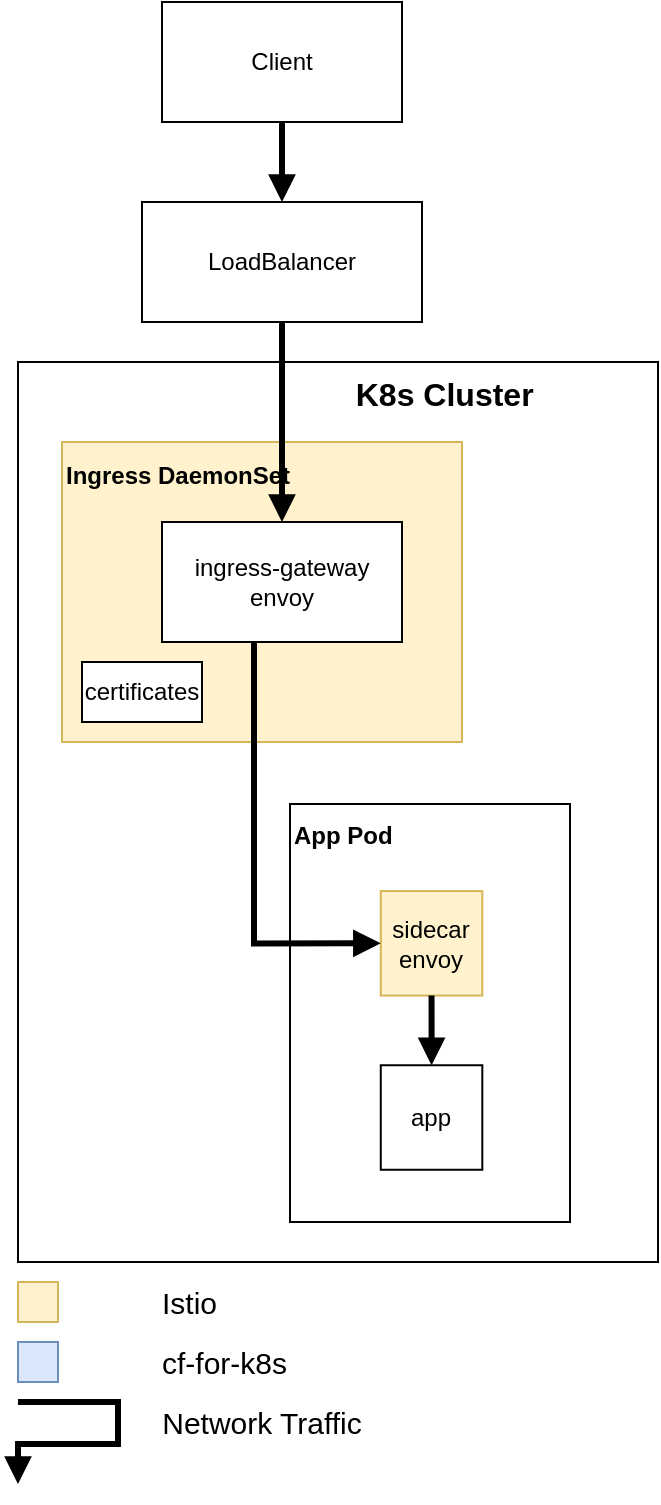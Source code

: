 <mxfile version="13.3.9" type="device"><diagram id="rJOVMeB0dU3zK5fSJqTK" name="Page-1"><mxGraphModel dx="2066" dy="1082" grid="1" gridSize="10" guides="1" tooltips="1" connect="1" arrows="1" fold="1" page="1" pageScale="1" pageWidth="827" pageHeight="1169" math="0" shadow="0"><root><mxCell id="0"/><mxCell id="1" parent="0"/><mxCell id="hrxmefYFYXSUgcAgwlKP-34" value="&amp;nbsp; &amp;nbsp; &amp;nbsp; &amp;nbsp; &amp;nbsp; &amp;nbsp; &amp;nbsp; &amp;nbsp; &amp;nbsp; &amp;nbsp; &amp;nbsp; &amp;nbsp; K8s Cluster" style="rounded=0;whiteSpace=wrap;html=1;fontSize=16;fontStyle=1;verticalAlign=top;" parent="1" vertex="1"><mxGeometry x="44" y="440" width="320" height="450" as="geometry"/></mxCell><mxCell id="hrxmefYFYXSUgcAgwlKP-3" style="edgeStyle=orthogonalEdgeStyle;rounded=0;orthogonalLoop=1;jettySize=auto;html=1;exitX=0.5;exitY=1;exitDx=0;exitDy=0;entryX=0.5;entryY=0;entryDx=0;entryDy=0;endArrow=block;endFill=1;strokeWidth=3;" parent="1" source="hrxmefYFYXSUgcAgwlKP-1" target="hrxmefYFYXSUgcAgwlKP-6" edge="1"><mxGeometry relative="1" as="geometry"/></mxCell><mxCell id="hrxmefYFYXSUgcAgwlKP-1" value="Client" style="rounded=0;whiteSpace=wrap;html=1;" parent="1" vertex="1"><mxGeometry x="116" y="260" width="120" height="60" as="geometry"/></mxCell><mxCell id="hrxmefYFYXSUgcAgwlKP-6" value="LoadBalancer" style="rounded=0;whiteSpace=wrap;html=1;" parent="1" vertex="1"><mxGeometry x="106" y="360" width="140" height="60" as="geometry"/></mxCell><mxCell id="hrxmefYFYXSUgcAgwlKP-21" value="" style="group;align=left;" parent="1" vertex="1" connectable="0"><mxGeometry x="200" y="661" width="120" height="209" as="geometry"/></mxCell><mxCell id="hrxmefYFYXSUgcAgwlKP-17" value="&lt;font style=&quot;font-size: 12px&quot;&gt;App Pod&lt;/font&gt;" style="rounded=0;whiteSpace=wrap;html=1;verticalAlign=top;fontSize=14;fontStyle=1;align=left;" parent="hrxmefYFYXSUgcAgwlKP-21" vertex="1"><mxGeometry x="-20" width="140" height="209" as="geometry"/></mxCell><mxCell id="hrxmefYFYXSUgcAgwlKP-8" value="sidecar&lt;br&gt;envoy" style="rounded=0;whiteSpace=wrap;html=1;fillColor=#fff2cc;strokeColor=#d6b656;" parent="hrxmefYFYXSUgcAgwlKP-21" vertex="1"><mxGeometry x="25.385" y="43.542" width="50.769" height="52.25" as="geometry"/></mxCell><mxCell id="hrxmefYFYXSUgcAgwlKP-9" value="app" style="rounded=0;whiteSpace=wrap;html=1;" parent="hrxmefYFYXSUgcAgwlKP-21" vertex="1"><mxGeometry x="25.385" y="130.625" width="50.769" height="52.25" as="geometry"/></mxCell><mxCell id="hrxmefYFYXSUgcAgwlKP-11" style="edgeStyle=orthogonalEdgeStyle;rounded=0;orthogonalLoop=1;jettySize=auto;html=1;exitX=0.5;exitY=1;exitDx=0;exitDy=0;strokeWidth=3;endFill=1;endArrow=block;" parent="hrxmefYFYXSUgcAgwlKP-21" source="hrxmefYFYXSUgcAgwlKP-8" target="hrxmefYFYXSUgcAgwlKP-9" edge="1"><mxGeometry relative="1" as="geometry"/></mxCell><mxCell id="hrxmefYFYXSUgcAgwlKP-54" value="" style="group;fillColor=#fff2cc;strokeColor=#d6b656;" parent="1" vertex="1" connectable="0"><mxGeometry x="66" y="480" width="200" height="150" as="geometry"/></mxCell><mxCell id="hrxmefYFYXSUgcAgwlKP-52" value="&lt;font style=&quot;font-size: 12px&quot;&gt;Ingress DaemonSet&lt;/font&gt;" style="rounded=0;whiteSpace=wrap;html=1;fontSize=15;verticalAlign=top;fontStyle=1;fillColor=#fff2cc;strokeColor=#d6b656;align=left;" parent="hrxmefYFYXSUgcAgwlKP-54" vertex="1"><mxGeometry width="200" height="150" as="geometry"/></mxCell><mxCell id="hrxmefYFYXSUgcAgwlKP-2" value="ingress-gateway&lt;br&gt;envoy" style="rounded=0;whiteSpace=wrap;html=1;" parent="hrxmefYFYXSUgcAgwlKP-54" vertex="1"><mxGeometry x="50" y="40" width="120" height="60" as="geometry"/></mxCell><mxCell id="hrxmefYFYXSUgcAgwlKP-51" value="certificates" style="rounded=0;whiteSpace=wrap;html=1;" parent="hrxmefYFYXSUgcAgwlKP-54" vertex="1"><mxGeometry x="10" y="110" width="60" height="30" as="geometry"/></mxCell><mxCell id="hrxmefYFYXSUgcAgwlKP-10" style="edgeStyle=orthogonalEdgeStyle;rounded=0;orthogonalLoop=1;jettySize=auto;html=1;strokeWidth=3;endFill=1;endArrow=block;entryX=0;entryY=0.5;entryDx=0;entryDy=0;" parent="1" target="hrxmefYFYXSUgcAgwlKP-8" edge="1"><mxGeometry relative="1" as="geometry"><mxPoint x="162" y="580" as="sourcePoint"/><Array as="points"><mxPoint x="162" y="731"/></Array><mxPoint x="162" y="660" as="targetPoint"/></mxGeometry></mxCell><mxCell id="0kSUXcKSh_ugkrox7M5H-20" value="" style="group" parent="1" vertex="1" connectable="0"><mxGeometry x="44" y="900" width="180" height="81" as="geometry"/></mxCell><mxCell id="hrxmefYFYXSUgcAgwlKP-70" value="" style="group" parent="0kSUXcKSh_ugkrox7M5H-20" vertex="1" connectable="0"><mxGeometry width="70" height="20" as="geometry"/></mxCell><mxCell id="hrxmefYFYXSUgcAgwlKP-68" value="" style="rounded=0;whiteSpace=wrap;html=1;fillColor=#fff2cc;strokeColor=#d6b656;" parent="hrxmefYFYXSUgcAgwlKP-70" vertex="1"><mxGeometry width="20" height="20" as="geometry"/></mxCell><mxCell id="hrxmefYFYXSUgcAgwlKP-71" value="" style="group" parent="0kSUXcKSh_ugkrox7M5H-20" vertex="1" connectable="0"><mxGeometry y="30" width="110" height="20" as="geometry"/></mxCell><mxCell id="hrxmefYFYXSUgcAgwlKP-72" value="" style="rounded=0;whiteSpace=wrap;html=1;fillColor=#dae8fc;strokeColor=#6c8ebf;" parent="hrxmefYFYXSUgcAgwlKP-71" vertex="1"><mxGeometry width="20" height="20" as="geometry"/></mxCell><mxCell id="hrxmefYFYXSUgcAgwlKP-73" value="cf-for-k8s" style="text;html=1;strokeColor=none;fillColor=none;align=left;verticalAlign=middle;whiteSpace=wrap;rounded=0;labelBackgroundColor=none;fontSize=15;" parent="0kSUXcKSh_ugkrox7M5H-20" vertex="1"><mxGeometry x="70" y="30" width="80" height="20" as="geometry"/></mxCell><mxCell id="hrxmefYFYXSUgcAgwlKP-69" value="Istio" style="text;html=1;strokeColor=none;fillColor=none;align=left;verticalAlign=middle;whiteSpace=wrap;rounded=0;labelBackgroundColor=none;fontSize=15;" parent="0kSUXcKSh_ugkrox7M5H-20" vertex="1"><mxGeometry x="70" width="40" height="20" as="geometry"/></mxCell><mxCell id="hrxmefYFYXSUgcAgwlKP-80" value="" style="group" parent="0kSUXcKSh_ugkrox7M5H-20" vertex="1" connectable="0"><mxGeometry y="60" width="180" height="21" as="geometry"/></mxCell><mxCell id="hrxmefYFYXSUgcAgwlKP-77" style="edgeStyle=orthogonalEdgeStyle;rounded=0;orthogonalLoop=1;jettySize=auto;html=1;exitX=0.5;exitY=1;exitDx=0;exitDy=0;endArrow=block;endFill=1;strokeWidth=3;" parent="hrxmefYFYXSUgcAgwlKP-80" edge="1"><mxGeometry relative="1" as="geometry"><mxPoint as="sourcePoint"/><mxPoint y="41" as="targetPoint"/><Array as="points"><mxPoint x="50"/><mxPoint x="50" y="21"/><mxPoint y="21"/></Array></mxGeometry></mxCell><mxCell id="hrxmefYFYXSUgcAgwlKP-78" value="Network Traffic" style="text;html=1;strokeColor=none;fillColor=none;align=center;verticalAlign=middle;whiteSpace=wrap;rounded=0;labelBackgroundColor=none;fontSize=15;" parent="hrxmefYFYXSUgcAgwlKP-80" vertex="1"><mxGeometry x="67" width="110" height="20" as="geometry"/></mxCell><mxCell id="gkpbPLA4x5A-hvviEV1X-4" style="edgeStyle=orthogonalEdgeStyle;rounded=0;orthogonalLoop=1;jettySize=auto;html=1;exitX=0.5;exitY=1;exitDx=0;exitDy=0;entryX=0.5;entryY=0;entryDx=0;entryDy=0;endArrow=block;endFill=1;strokeWidth=3;" edge="1" parent="1" source="hrxmefYFYXSUgcAgwlKP-6" target="hrxmefYFYXSUgcAgwlKP-2"><mxGeometry relative="1" as="geometry"><mxPoint x="180" y="310" as="sourcePoint"/><mxPoint x="180" y="370" as="targetPoint"/></mxGeometry></mxCell></root></mxGraphModel></diagram></mxfile>